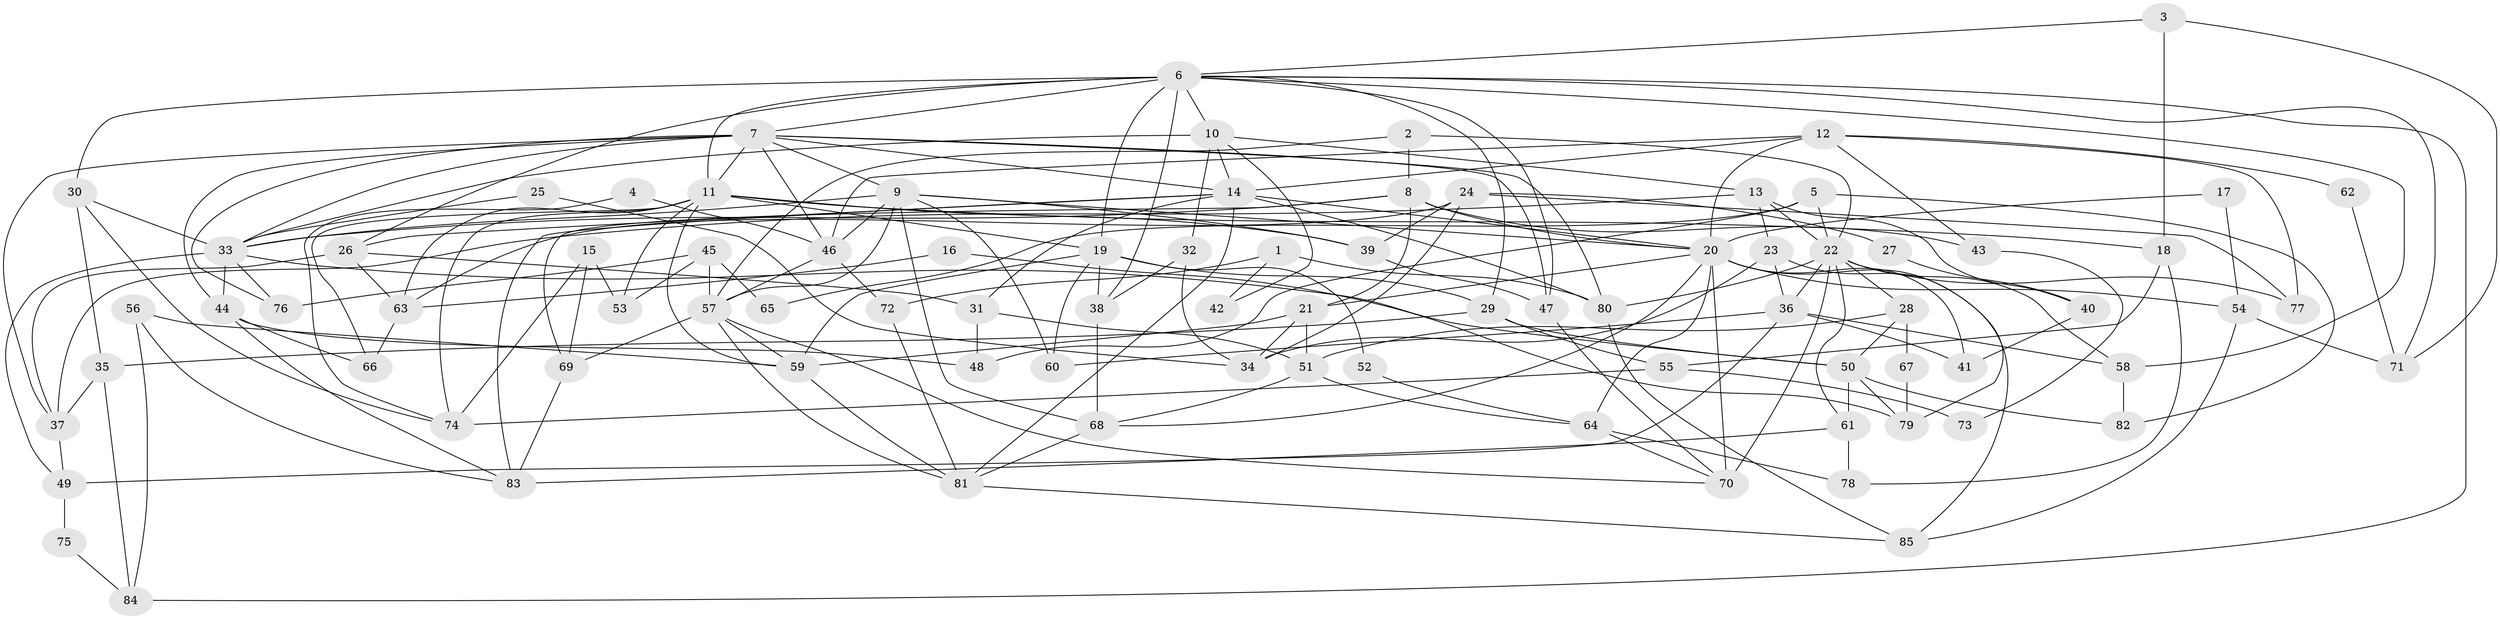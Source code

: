 // original degree distribution, {3: 0.2727272727272727, 2: 0.10743801652892562, 4: 0.2809917355371901, 5: 0.19834710743801653, 6: 0.1322314049586777, 7: 0.008264462809917356}
// Generated by graph-tools (version 1.1) at 2025/51/03/04/25 22:51:24]
// undirected, 85 vertices, 194 edges
graph export_dot {
  node [color=gray90,style=filled];
  1;
  2;
  3;
  4;
  5;
  6;
  7;
  8;
  9;
  10;
  11;
  12;
  13;
  14;
  15;
  16;
  17;
  18;
  19;
  20;
  21;
  22;
  23;
  24;
  25;
  26;
  27;
  28;
  29;
  30;
  31;
  32;
  33;
  34;
  35;
  36;
  37;
  38;
  39;
  40;
  41;
  42;
  43;
  44;
  45;
  46;
  47;
  48;
  49;
  50;
  51;
  52;
  53;
  54;
  55;
  56;
  57;
  58;
  59;
  60;
  61;
  62;
  63;
  64;
  65;
  66;
  67;
  68;
  69;
  70;
  71;
  72;
  73;
  74;
  75;
  76;
  77;
  78;
  79;
  80;
  81;
  82;
  83;
  84;
  85;
  1 -- 42 [weight=1.0];
  1 -- 72 [weight=1.0];
  1 -- 80 [weight=1.0];
  2 -- 8 [weight=1.0];
  2 -- 22 [weight=1.0];
  2 -- 57 [weight=1.0];
  3 -- 6 [weight=1.0];
  3 -- 18 [weight=1.0];
  3 -- 71 [weight=1.0];
  4 -- 46 [weight=1.0];
  4 -- 74 [weight=1.0];
  5 -- 22 [weight=1.0];
  5 -- 48 [weight=1.0];
  5 -- 65 [weight=1.0];
  5 -- 82 [weight=1.0];
  6 -- 7 [weight=1.0];
  6 -- 10 [weight=1.0];
  6 -- 11 [weight=2.0];
  6 -- 19 [weight=1.0];
  6 -- 26 [weight=1.0];
  6 -- 29 [weight=1.0];
  6 -- 30 [weight=1.0];
  6 -- 38 [weight=1.0];
  6 -- 47 [weight=1.0];
  6 -- 58 [weight=1.0];
  6 -- 71 [weight=1.0];
  6 -- 84 [weight=1.0];
  7 -- 9 [weight=2.0];
  7 -- 11 [weight=3.0];
  7 -- 14 [weight=1.0];
  7 -- 33 [weight=1.0];
  7 -- 37 [weight=1.0];
  7 -- 44 [weight=2.0];
  7 -- 46 [weight=1.0];
  7 -- 47 [weight=1.0];
  7 -- 76 [weight=1.0];
  7 -- 80 [weight=1.0];
  8 -- 20 [weight=1.0];
  8 -- 21 [weight=1.0];
  8 -- 33 [weight=1.0];
  8 -- 43 [weight=1.0];
  8 -- 69 [weight=1.0];
  9 -- 20 [weight=2.0];
  9 -- 33 [weight=1.0];
  9 -- 39 [weight=1.0];
  9 -- 46 [weight=1.0];
  9 -- 57 [weight=1.0];
  9 -- 60 [weight=1.0];
  9 -- 68 [weight=1.0];
  10 -- 13 [weight=1.0];
  10 -- 14 [weight=1.0];
  10 -- 32 [weight=1.0];
  10 -- 33 [weight=1.0];
  10 -- 42 [weight=1.0];
  11 -- 18 [weight=1.0];
  11 -- 19 [weight=1.0];
  11 -- 39 [weight=1.0];
  11 -- 53 [weight=1.0];
  11 -- 59 [weight=1.0];
  11 -- 63 [weight=1.0];
  11 -- 66 [weight=1.0];
  11 -- 74 [weight=1.0];
  12 -- 14 [weight=1.0];
  12 -- 20 [weight=1.0];
  12 -- 43 [weight=1.0];
  12 -- 46 [weight=1.0];
  12 -- 62 [weight=1.0];
  12 -- 77 [weight=1.0];
  13 -- 22 [weight=1.0];
  13 -- 23 [weight=1.0];
  13 -- 37 [weight=1.0];
  13 -- 40 [weight=1.0];
  14 -- 20 [weight=1.0];
  14 -- 26 [weight=1.0];
  14 -- 31 [weight=1.0];
  14 -- 80 [weight=1.0];
  14 -- 81 [weight=1.0];
  14 -- 83 [weight=1.0];
  15 -- 53 [weight=1.0];
  15 -- 69 [weight=1.0];
  15 -- 74 [weight=1.0];
  16 -- 63 [weight=1.0];
  16 -- 79 [weight=1.0];
  17 -- 20 [weight=1.0];
  17 -- 54 [weight=1.0];
  18 -- 55 [weight=1.0];
  18 -- 78 [weight=1.0];
  19 -- 29 [weight=1.0];
  19 -- 38 [weight=1.0];
  19 -- 52 [weight=1.0];
  19 -- 59 [weight=1.0];
  19 -- 60 [weight=1.0];
  20 -- 21 [weight=1.0];
  20 -- 41 [weight=1.0];
  20 -- 54 [weight=1.0];
  20 -- 64 [weight=1.0];
  20 -- 68 [weight=1.0];
  20 -- 70 [weight=2.0];
  20 -- 85 [weight=1.0];
  21 -- 34 [weight=1.0];
  21 -- 51 [weight=1.0];
  21 -- 59 [weight=1.0];
  22 -- 28 [weight=1.0];
  22 -- 36 [weight=1.0];
  22 -- 58 [weight=1.0];
  22 -- 61 [weight=1.0];
  22 -- 70 [weight=1.0];
  22 -- 77 [weight=1.0];
  22 -- 80 [weight=1.0];
  23 -- 34 [weight=1.0];
  23 -- 36 [weight=1.0];
  23 -- 79 [weight=1.0];
  24 -- 27 [weight=1.0];
  24 -- 34 [weight=1.0];
  24 -- 39 [weight=1.0];
  24 -- 63 [weight=1.0];
  24 -- 77 [weight=1.0];
  25 -- 33 [weight=1.0];
  25 -- 34 [weight=1.0];
  26 -- 31 [weight=1.0];
  26 -- 37 [weight=1.0];
  26 -- 63 [weight=1.0];
  27 -- 40 [weight=1.0];
  28 -- 50 [weight=1.0];
  28 -- 51 [weight=1.0];
  28 -- 67 [weight=1.0];
  29 -- 35 [weight=1.0];
  29 -- 50 [weight=1.0];
  29 -- 55 [weight=1.0];
  30 -- 33 [weight=1.0];
  30 -- 35 [weight=1.0];
  30 -- 74 [weight=1.0];
  31 -- 48 [weight=1.0];
  31 -- 51 [weight=1.0];
  32 -- 34 [weight=1.0];
  32 -- 38 [weight=1.0];
  33 -- 44 [weight=1.0];
  33 -- 49 [weight=1.0];
  33 -- 50 [weight=1.0];
  33 -- 76 [weight=1.0];
  35 -- 37 [weight=1.0];
  35 -- 84 [weight=1.0];
  36 -- 41 [weight=1.0];
  36 -- 49 [weight=1.0];
  36 -- 58 [weight=1.0];
  36 -- 60 [weight=1.0];
  37 -- 49 [weight=1.0];
  38 -- 68 [weight=1.0];
  39 -- 47 [weight=1.0];
  40 -- 41 [weight=1.0];
  43 -- 73 [weight=1.0];
  44 -- 48 [weight=1.0];
  44 -- 66 [weight=1.0];
  44 -- 83 [weight=1.0];
  45 -- 53 [weight=1.0];
  45 -- 57 [weight=1.0];
  45 -- 65 [weight=1.0];
  45 -- 76 [weight=1.0];
  46 -- 57 [weight=1.0];
  46 -- 72 [weight=1.0];
  47 -- 70 [weight=1.0];
  49 -- 75 [weight=1.0];
  50 -- 61 [weight=1.0];
  50 -- 79 [weight=1.0];
  50 -- 82 [weight=1.0];
  51 -- 64 [weight=1.0];
  51 -- 68 [weight=1.0];
  52 -- 64 [weight=1.0];
  54 -- 71 [weight=1.0];
  54 -- 85 [weight=1.0];
  55 -- 73 [weight=1.0];
  55 -- 74 [weight=1.0];
  56 -- 59 [weight=1.0];
  56 -- 83 [weight=1.0];
  56 -- 84 [weight=1.0];
  57 -- 59 [weight=1.0];
  57 -- 69 [weight=1.0];
  57 -- 70 [weight=1.0];
  57 -- 81 [weight=1.0];
  58 -- 82 [weight=1.0];
  59 -- 81 [weight=1.0];
  61 -- 78 [weight=1.0];
  61 -- 83 [weight=1.0];
  62 -- 71 [weight=1.0];
  63 -- 66 [weight=1.0];
  64 -- 70 [weight=1.0];
  64 -- 78 [weight=1.0];
  67 -- 79 [weight=1.0];
  68 -- 81 [weight=1.0];
  69 -- 83 [weight=1.0];
  72 -- 81 [weight=1.0];
  75 -- 84 [weight=1.0];
  80 -- 85 [weight=1.0];
  81 -- 85 [weight=1.0];
}
